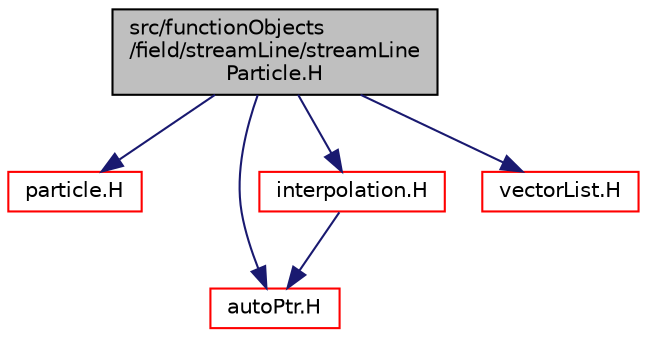 digraph "src/functionObjects/field/streamLine/streamLineParticle.H"
{
  bgcolor="transparent";
  edge [fontname="Helvetica",fontsize="10",labelfontname="Helvetica",labelfontsize="10"];
  node [fontname="Helvetica",fontsize="10",shape=record];
  Node0 [label="src/functionObjects\l/field/streamLine/streamLine\lParticle.H",height=0.2,width=0.4,color="black", fillcolor="grey75", style="filled", fontcolor="black"];
  Node0 -> Node1 [color="midnightblue",fontsize="10",style="solid",fontname="Helvetica"];
  Node1 [label="particle.H",height=0.2,width=0.4,color="red",URL="$a05567.html"];
  Node0 -> Node76 [color="midnightblue",fontsize="10",style="solid",fontname="Helvetica"];
  Node76 [label="autoPtr.H",height=0.2,width=0.4,color="red",URL="$a11828.html"];
  Node0 -> Node314 [color="midnightblue",fontsize="10",style="solid",fontname="Helvetica"];
  Node314 [label="interpolation.H",height=0.2,width=0.4,color="red",URL="$a03953.html"];
  Node314 -> Node76 [color="midnightblue",fontsize="10",style="solid",fontname="Helvetica"];
  Node0 -> Node358 [color="midnightblue",fontsize="10",style="solid",fontname="Helvetica"];
  Node358 [label="vectorList.H",height=0.2,width=0.4,color="red",URL="$a13682.html"];
}
